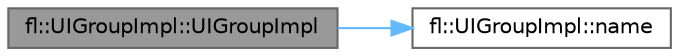 digraph "fl::UIGroupImpl::UIGroupImpl"
{
 // INTERACTIVE_SVG=YES
 // LATEX_PDF_SIZE
  bgcolor="transparent";
  edge [fontname=Helvetica,fontsize=10,labelfontname=Helvetica,labelfontsize=10];
  node [fontname=Helvetica,fontsize=10,shape=box,height=0.2,width=0.4];
  rankdir="LR";
  Node1 [id="Node000001",label="fl::UIGroupImpl::UIGroupImpl",height=0.2,width=0.4,color="gray40", fillcolor="grey60", style="filled", fontcolor="black",tooltip=" "];
  Node1 -> Node2 [id="edge1_Node000001_Node000002",color="steelblue1",style="solid",tooltip=" "];
  Node2 [id="Node000002",label="fl::UIGroupImpl::name",height=0.2,width=0.4,color="grey40", fillcolor="white", style="filled",URL="$de/dc6/classfl_1_1_u_i_group_impl_a7595cb0ea44194bf6da77060ae78bfda.html#a7595cb0ea44194bf6da77060ae78bfda",tooltip=" "];
}
